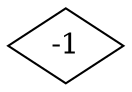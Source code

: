 digraph bdop {
	node [shape=box];
Graph [compound=true];
	subgraph popgrah {
		rankdir="TB";
		-1[shape=diamond];
		-1[shape=diamond];
	};
	subgraph lineargrah {
	node [margin=0 fontcolor=blue shape=none];
		
	};
}